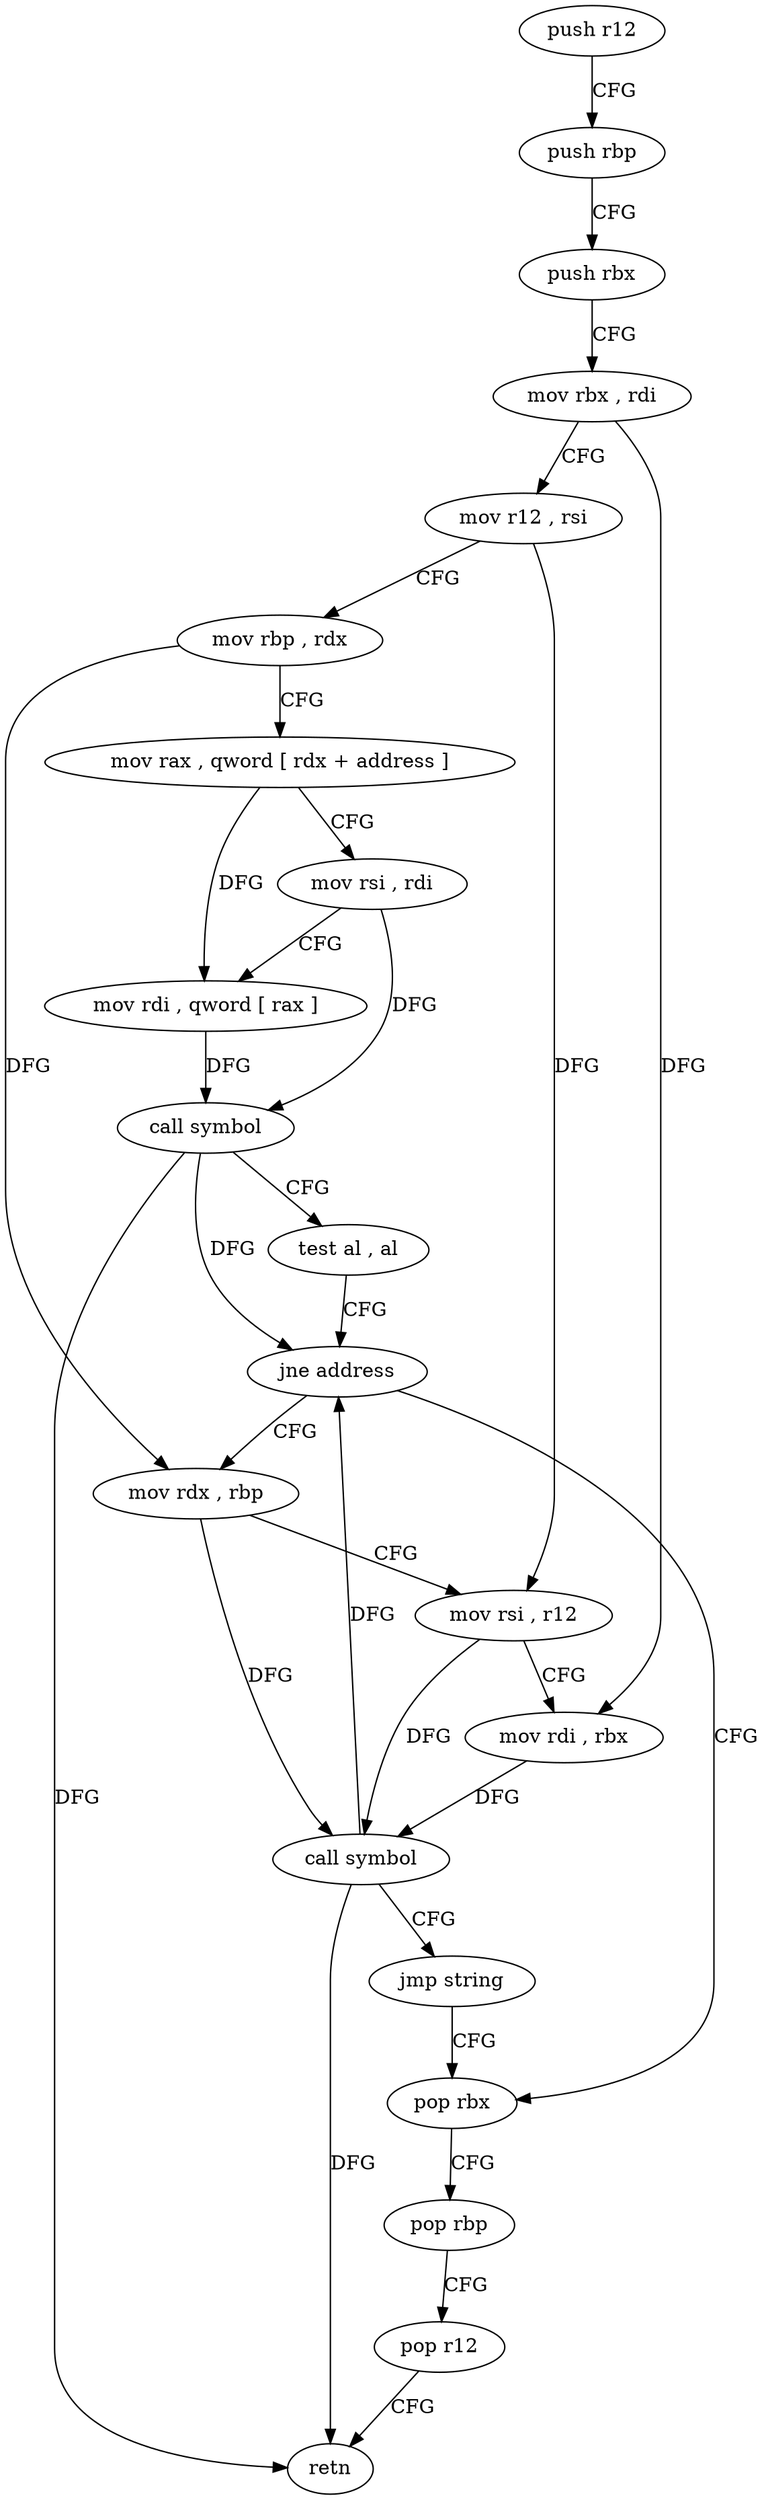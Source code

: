 digraph "func" {
"4215251" [label = "push r12" ]
"4215253" [label = "push rbp" ]
"4215254" [label = "push rbx" ]
"4215255" [label = "mov rbx , rdi" ]
"4215258" [label = "mov r12 , rsi" ]
"4215261" [label = "mov rbp , rdx" ]
"4215264" [label = "mov rax , qword [ rdx + address ]" ]
"4215271" [label = "mov rsi , rdi" ]
"4215274" [label = "mov rdi , qword [ rax ]" ]
"4215277" [label = "call symbol" ]
"4215282" [label = "test al , al" ]
"4215284" [label = "jne address" ]
"4215291" [label = "mov rdx , rbp" ]
"4215286" [label = "pop rbx" ]
"4215294" [label = "mov rsi , r12" ]
"4215297" [label = "mov rdi , rbx" ]
"4215300" [label = "call symbol" ]
"4215305" [label = "jmp string" ]
"4215287" [label = "pop rbp" ]
"4215288" [label = "pop r12" ]
"4215290" [label = "retn" ]
"4215251" -> "4215253" [ label = "CFG" ]
"4215253" -> "4215254" [ label = "CFG" ]
"4215254" -> "4215255" [ label = "CFG" ]
"4215255" -> "4215258" [ label = "CFG" ]
"4215255" -> "4215297" [ label = "DFG" ]
"4215258" -> "4215261" [ label = "CFG" ]
"4215258" -> "4215294" [ label = "DFG" ]
"4215261" -> "4215264" [ label = "CFG" ]
"4215261" -> "4215291" [ label = "DFG" ]
"4215264" -> "4215271" [ label = "CFG" ]
"4215264" -> "4215274" [ label = "DFG" ]
"4215271" -> "4215274" [ label = "CFG" ]
"4215271" -> "4215277" [ label = "DFG" ]
"4215274" -> "4215277" [ label = "DFG" ]
"4215277" -> "4215282" [ label = "CFG" ]
"4215277" -> "4215284" [ label = "DFG" ]
"4215277" -> "4215290" [ label = "DFG" ]
"4215282" -> "4215284" [ label = "CFG" ]
"4215284" -> "4215291" [ label = "CFG" ]
"4215284" -> "4215286" [ label = "CFG" ]
"4215291" -> "4215294" [ label = "CFG" ]
"4215291" -> "4215300" [ label = "DFG" ]
"4215286" -> "4215287" [ label = "CFG" ]
"4215294" -> "4215297" [ label = "CFG" ]
"4215294" -> "4215300" [ label = "DFG" ]
"4215297" -> "4215300" [ label = "DFG" ]
"4215300" -> "4215305" [ label = "CFG" ]
"4215300" -> "4215284" [ label = "DFG" ]
"4215300" -> "4215290" [ label = "DFG" ]
"4215305" -> "4215286" [ label = "CFG" ]
"4215287" -> "4215288" [ label = "CFG" ]
"4215288" -> "4215290" [ label = "CFG" ]
}
